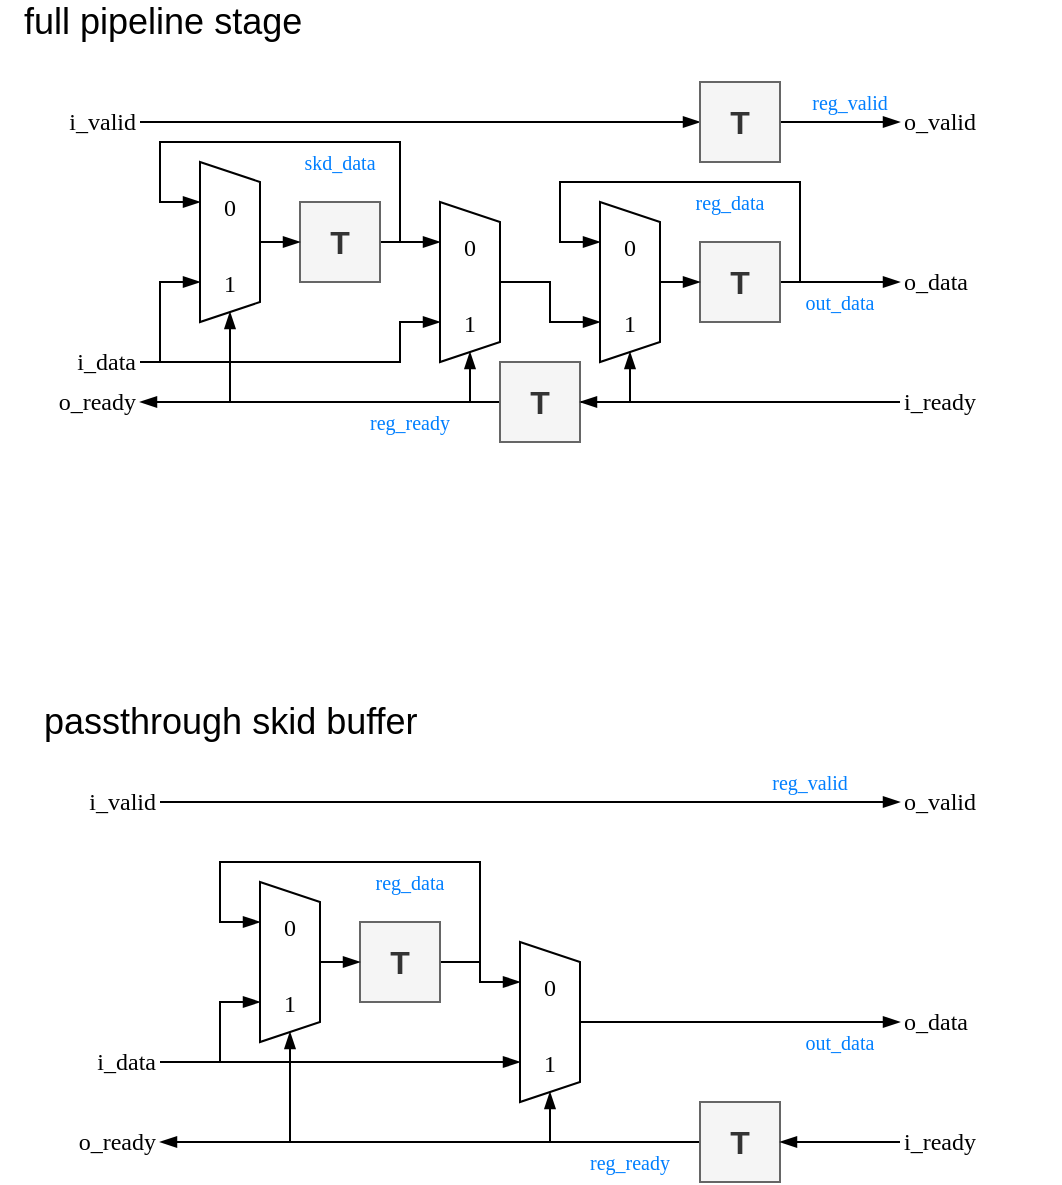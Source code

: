 <mxfile version="20.6.2" type="device"><diagram id="zX-huQHcJbhSJxKOUhc5" name="Page-1"><mxGraphModel dx="981" dy="608" grid="1" gridSize="10" guides="1" tooltips="1" connect="1" arrows="1" fold="1" page="1" pageScale="1" pageWidth="827" pageHeight="1169" math="0" shadow="0"><root><mxCell id="0"/><mxCell id="1" parent="0"/><mxCell id="LQBBKpXPM4I-AXH5A9s--18" style="edgeStyle=orthogonalEdgeStyle;rounded=0;orthogonalLoop=1;jettySize=auto;html=1;exitX=1;exitY=0.5;exitDx=0;exitDy=0;fontFamily=Lucida Console;fontSize=16;endArrow=blockThin;endFill=1;entryX=0.25;entryY=1;entryDx=0;entryDy=0;" parent="1" source="LQBBKpXPM4I-AXH5A9s--12" target="LQBBKpXPM4I-AXH5A9s--14" edge="1"><mxGeometry relative="1" as="geometry"><mxPoint x="370" y="90" as="targetPoint"/><Array as="points"><mxPoint x="480" y="150"/><mxPoint x="480" y="100"/><mxPoint x="360" y="100"/><mxPoint x="360" y="130"/></Array></mxGeometry></mxCell><mxCell id="LQBBKpXPM4I-AXH5A9s--21" style="edgeStyle=orthogonalEdgeStyle;rounded=0;orthogonalLoop=1;jettySize=auto;html=1;exitX=1;exitY=0.5;exitDx=0;exitDy=0;entryX=0;entryY=0.5;entryDx=0;entryDy=0;fontFamily=Lucida Console;fontSize=12;endArrow=blockThin;endFill=1;" parent="1" source="LQBBKpXPM4I-AXH5A9s--12" target="LQBBKpXPM4I-AXH5A9s--20" edge="1"><mxGeometry relative="1" as="geometry"/></mxCell><mxCell id="LQBBKpXPM4I-AXH5A9s--12" value="&lt;b&gt;&lt;font style=&quot;font-size: 16px;&quot;&gt;T&lt;/font&gt;&lt;/b&gt;" style="rounded=0;whiteSpace=wrap;html=1;fillColor=#f5f5f5;fontColor=#333333;strokeColor=#666666;" parent="1" vertex="1"><mxGeometry x="430" y="130" width="40" height="40" as="geometry"/></mxCell><mxCell id="LQBBKpXPM4I-AXH5A9s--17" style="edgeStyle=orthogonalEdgeStyle;rounded=0;orthogonalLoop=1;jettySize=auto;html=1;exitX=1;exitY=0.5;exitDx=0;exitDy=0;entryX=0.75;entryY=1;entryDx=0;entryDy=0;fontFamily=Lucida Console;fontSize=16;endArrow=blockThin;endFill=1;" parent="1" source="LQBBKpXPM4I-AXH5A9s--13" target="YEiwJ2XpmWJcQByAMYV8-38" edge="1"><mxGeometry relative="1" as="geometry"><Array as="points"><mxPoint x="280" y="190"/><mxPoint x="280" y="170"/></Array></mxGeometry></mxCell><mxCell id="_4yA-Y_6Vg-OLldqrmby-5" style="edgeStyle=orthogonalEdgeStyle;rounded=0;orthogonalLoop=1;jettySize=auto;html=1;exitX=1;exitY=0.5;exitDx=0;exitDy=0;entryX=0.75;entryY=1;entryDx=0;entryDy=0;endArrow=blockThin;endFill=1;" edge="1" parent="1" source="LQBBKpXPM4I-AXH5A9s--13" target="_4yA-Y_6Vg-OLldqrmby-1"><mxGeometry relative="1" as="geometry"><Array as="points"><mxPoint x="160" y="190"/><mxPoint x="160" y="150"/></Array></mxGeometry></mxCell><mxCell id="LQBBKpXPM4I-AXH5A9s--13" value="&lt;font face=&quot;Lucida Console&quot;&gt;i_data&lt;/font&gt;" style="text;html=1;strokeColor=none;fillColor=none;align=right;verticalAlign=middle;whiteSpace=wrap;rounded=0;" parent="1" vertex="1"><mxGeometry x="80" y="180" width="70" height="20" as="geometry"/></mxCell><mxCell id="LQBBKpXPM4I-AXH5A9s--15" style="edgeStyle=orthogonalEdgeStyle;rounded=0;orthogonalLoop=1;jettySize=auto;html=1;exitX=0.5;exitY=0;exitDx=0;exitDy=0;entryX=0;entryY=0.5;entryDx=0;entryDy=0;fontFamily=Lucida Console;fontSize=16;endArrow=blockThin;endFill=1;" parent="1" source="LQBBKpXPM4I-AXH5A9s--14" target="LQBBKpXPM4I-AXH5A9s--12" edge="1"><mxGeometry relative="1" as="geometry"/></mxCell><mxCell id="LQBBKpXPM4I-AXH5A9s--14" value="&lt;font style=&quot;font-size: 12px;&quot;&gt;0&lt;br&gt;&lt;br&gt;1&lt;/font&gt;" style="shape=trapezoid;perimeter=trapezoidPerimeter;whiteSpace=wrap;html=1;fixedSize=1;fontFamily=Lucida Console;fontSize=16;direction=south;size=10;" parent="1" vertex="1"><mxGeometry x="380" y="110" width="30" height="80" as="geometry"/></mxCell><mxCell id="LQBBKpXPM4I-AXH5A9s--25" style="edgeStyle=orthogonalEdgeStyle;rounded=0;orthogonalLoop=1;jettySize=auto;html=1;exitX=0;exitY=0.5;exitDx=0;exitDy=0;entryX=1;entryY=0.5;entryDx=0;entryDy=0;fontFamily=Lucida Console;fontSize=12;endArrow=blockThin;endFill=1;" parent="1" source="LQBBKpXPM4I-AXH5A9s--19" target="LQBBKpXPM4I-AXH5A9s--24" edge="1"><mxGeometry relative="1" as="geometry"/></mxCell><mxCell id="LQBBKpXPM4I-AXH5A9s--26" style="edgeStyle=orthogonalEdgeStyle;rounded=0;orthogonalLoop=1;jettySize=auto;html=1;exitX=1;exitY=0.5;exitDx=0;exitDy=0;fontFamily=Lucida Console;fontSize=12;endArrow=blockThin;endFill=1;entryX=1;entryY=0.5;entryDx=0;entryDy=0;" parent="1" source="LQBBKpXPM4I-AXH5A9s--19" target="LQBBKpXPM4I-AXH5A9s--14" edge="1"><mxGeometry relative="1" as="geometry"><mxPoint x="300" y="185" as="targetPoint"/><Array as="points"><mxPoint x="395" y="210"/></Array></mxGeometry></mxCell><mxCell id="YEiwJ2XpmWJcQByAMYV8-40" style="edgeStyle=orthogonalEdgeStyle;rounded=0;orthogonalLoop=1;jettySize=auto;html=1;exitX=0;exitY=0.5;exitDx=0;exitDy=0;entryX=1;entryY=0.5;entryDx=0;entryDy=0;fontSize=18;endArrow=blockThin;endFill=1;" parent="1" source="LQBBKpXPM4I-AXH5A9s--19" target="YEiwJ2XpmWJcQByAMYV8-38" edge="1"><mxGeometry relative="1" as="geometry"/></mxCell><mxCell id="_4yA-Y_6Vg-OLldqrmby-6" style="edgeStyle=orthogonalEdgeStyle;rounded=0;orthogonalLoop=1;jettySize=auto;html=1;exitX=0;exitY=0.5;exitDx=0;exitDy=0;endArrow=blockThin;endFill=1;" edge="1" parent="1" source="LQBBKpXPM4I-AXH5A9s--19" target="_4yA-Y_6Vg-OLldqrmby-1"><mxGeometry relative="1" as="geometry"/></mxCell><mxCell id="LQBBKpXPM4I-AXH5A9s--19" value="&lt;b&gt;&lt;font style=&quot;font-size: 16px;&quot;&gt;T&lt;/font&gt;&lt;/b&gt;" style="rounded=0;whiteSpace=wrap;html=1;fillColor=#f5f5f5;fontColor=#333333;strokeColor=#666666;" parent="1" vertex="1"><mxGeometry x="330" y="190" width="40" height="40" as="geometry"/></mxCell><mxCell id="LQBBKpXPM4I-AXH5A9s--20" value="&lt;font face=&quot;Lucida Console&quot;&gt;o_data&lt;/font&gt;" style="text;html=1;strokeColor=none;fillColor=none;align=left;verticalAlign=middle;whiteSpace=wrap;rounded=0;" parent="1" vertex="1"><mxGeometry x="530" y="140" width="80" height="20" as="geometry"/></mxCell><mxCell id="LQBBKpXPM4I-AXH5A9s--23" style="edgeStyle=orthogonalEdgeStyle;rounded=0;orthogonalLoop=1;jettySize=auto;html=1;exitX=0;exitY=0.5;exitDx=0;exitDy=0;entryX=1;entryY=0.5;entryDx=0;entryDy=0;fontFamily=Lucida Console;fontSize=12;endArrow=blockThin;endFill=1;" parent="1" source="LQBBKpXPM4I-AXH5A9s--22" target="LQBBKpXPM4I-AXH5A9s--19" edge="1"><mxGeometry relative="1" as="geometry"/></mxCell><mxCell id="LQBBKpXPM4I-AXH5A9s--22" value="&lt;font face=&quot;Lucida Console&quot;&gt;i_ready&lt;/font&gt;" style="text;html=1;strokeColor=none;fillColor=none;align=left;verticalAlign=middle;whiteSpace=wrap;rounded=0;" parent="1" vertex="1"><mxGeometry x="530" y="200" width="80" height="20" as="geometry"/></mxCell><mxCell id="LQBBKpXPM4I-AXH5A9s--24" value="&lt;font face=&quot;Lucida Console&quot;&gt;o_ready&lt;/font&gt;" style="text;html=1;strokeColor=none;fillColor=none;align=right;verticalAlign=middle;whiteSpace=wrap;rounded=0;" parent="1" vertex="1"><mxGeometry x="80" y="200" width="70" height="20" as="geometry"/></mxCell><mxCell id="LQBBKpXPM4I-AXH5A9s--39" style="edgeStyle=orthogonalEdgeStyle;rounded=0;orthogonalLoop=1;jettySize=auto;html=1;exitX=1;exitY=0.5;exitDx=0;exitDy=0;fontFamily=Lucida Console;fontSize=12;endArrow=blockThin;endFill=1;" parent="1" source="LQBBKpXPM4I-AXH5A9s--35" target="LQBBKpXPM4I-AXH5A9s--38" edge="1"><mxGeometry relative="1" as="geometry"/></mxCell><mxCell id="LQBBKpXPM4I-AXH5A9s--35" value="&lt;font face=&quot;Lucida Console&quot;&gt;i_valid&lt;/font&gt;" style="text;html=1;strokeColor=none;fillColor=none;align=right;verticalAlign=middle;whiteSpace=wrap;rounded=0;" parent="1" vertex="1"><mxGeometry x="80" y="60" width="70" height="20" as="geometry"/></mxCell><mxCell id="LQBBKpXPM4I-AXH5A9s--36" value="&lt;font face=&quot;Lucida Console&quot;&gt;o_valid&lt;/font&gt;" style="text;html=1;strokeColor=none;fillColor=none;align=left;verticalAlign=middle;whiteSpace=wrap;rounded=0;" parent="1" vertex="1"><mxGeometry x="530" y="60" width="80" height="20" as="geometry"/></mxCell><mxCell id="LQBBKpXPM4I-AXH5A9s--40" style="edgeStyle=orthogonalEdgeStyle;rounded=0;orthogonalLoop=1;jettySize=auto;html=1;exitX=1;exitY=0.5;exitDx=0;exitDy=0;entryX=0;entryY=0.5;entryDx=0;entryDy=0;fontFamily=Lucida Console;fontSize=12;endArrow=blockThin;endFill=1;" parent="1" source="LQBBKpXPM4I-AXH5A9s--38" target="LQBBKpXPM4I-AXH5A9s--36" edge="1"><mxGeometry relative="1" as="geometry"/></mxCell><mxCell id="LQBBKpXPM4I-AXH5A9s--38" value="&lt;b&gt;&lt;font style=&quot;font-size: 16px;&quot;&gt;T&lt;/font&gt;&lt;/b&gt;" style="rounded=0;whiteSpace=wrap;html=1;fillColor=#f5f5f5;fontColor=#333333;strokeColor=#666666;" parent="1" vertex="1"><mxGeometry x="430" y="50" width="40" height="40" as="geometry"/></mxCell><mxCell id="LQBBKpXPM4I-AXH5A9s--74" style="edgeStyle=orthogonalEdgeStyle;rounded=0;orthogonalLoop=1;jettySize=auto;html=1;exitX=1;exitY=0.5;exitDx=0;exitDy=0;entryX=0.75;entryY=1;entryDx=0;entryDy=0;fontFamily=Lucida Console;fontSize=12;endArrow=blockThin;endFill=1;" parent="1" source="LQBBKpXPM4I-AXH5A9s--69" target="LQBBKpXPM4I-AXH5A9s--80" edge="1"><mxGeometry relative="1" as="geometry"><mxPoint x="200" y="540" as="targetPoint"/></mxGeometry></mxCell><mxCell id="LQBBKpXPM4I-AXH5A9s--89" style="edgeStyle=orthogonalEdgeStyle;rounded=0;orthogonalLoop=1;jettySize=auto;html=1;exitX=1;exitY=0.5;exitDx=0;exitDy=0;entryX=0.75;entryY=1;entryDx=0;entryDy=0;fontFamily=Lucida Console;fontSize=12;endArrow=blockThin;endFill=1;" parent="1" source="LQBBKpXPM4I-AXH5A9s--69" target="LQBBKpXPM4I-AXH5A9s--85" edge="1"><mxGeometry relative="1" as="geometry"><Array as="points"><mxPoint x="190" y="540"/><mxPoint x="190" y="510"/></Array></mxGeometry></mxCell><mxCell id="LQBBKpXPM4I-AXH5A9s--69" value="&lt;span style=&quot;font-family: &amp;quot;Lucida Console&amp;quot;;&quot;&gt;i_data&lt;/span&gt;" style="text;html=1;strokeColor=none;fillColor=none;align=right;verticalAlign=middle;whiteSpace=wrap;rounded=0;" parent="1" vertex="1"><mxGeometry x="90" y="530" width="70" height="20" as="geometry"/></mxCell><mxCell id="LQBBKpXPM4I-AXH5A9s--75" style="edgeStyle=orthogonalEdgeStyle;rounded=0;orthogonalLoop=1;jettySize=auto;html=1;exitX=0;exitY=0.5;exitDx=0;exitDy=0;entryX=1;entryY=0.5;entryDx=0;entryDy=0;fontFamily=Lucida Console;fontSize=12;endArrow=blockThin;endFill=1;" parent="1" source="LQBBKpXPM4I-AXH5A9s--76" target="LQBBKpXPM4I-AXH5A9s--79" edge="1"><mxGeometry relative="1" as="geometry"/></mxCell><mxCell id="LQBBKpXPM4I-AXH5A9s--90" style="edgeStyle=orthogonalEdgeStyle;rounded=0;orthogonalLoop=1;jettySize=auto;html=1;exitX=0;exitY=0.5;exitDx=0;exitDy=0;fontFamily=Lucida Console;fontSize=12;endArrow=blockThin;endFill=1;" parent="1" source="LQBBKpXPM4I-AXH5A9s--76" target="LQBBKpXPM4I-AXH5A9s--85" edge="1"><mxGeometry relative="1" as="geometry"/></mxCell><mxCell id="LQBBKpXPM4I-AXH5A9s--101" style="edgeStyle=orthogonalEdgeStyle;rounded=0;orthogonalLoop=1;jettySize=auto;html=1;exitX=0;exitY=0.5;exitDx=0;exitDy=0;entryX=1;entryY=0.5;entryDx=0;entryDy=0;fontFamily=Lucida Console;fontSize=12;endArrow=blockThin;endFill=1;" parent="1" source="LQBBKpXPM4I-AXH5A9s--76" target="LQBBKpXPM4I-AXH5A9s--80" edge="1"><mxGeometry relative="1" as="geometry"><Array as="points"><mxPoint x="355" y="580"/></Array></mxGeometry></mxCell><mxCell id="LQBBKpXPM4I-AXH5A9s--76" value="&lt;b&gt;&lt;font style=&quot;font-size: 16px;&quot;&gt;T&lt;/font&gt;&lt;/b&gt;" style="rounded=0;whiteSpace=wrap;html=1;fillColor=#f5f5f5;fontColor=#333333;strokeColor=#666666;" parent="1" vertex="1"><mxGeometry x="430" y="560" width="40" height="40" as="geometry"/></mxCell><mxCell id="LQBBKpXPM4I-AXH5A9s--77" style="edgeStyle=orthogonalEdgeStyle;rounded=0;orthogonalLoop=1;jettySize=auto;html=1;exitX=0;exitY=0.5;exitDx=0;exitDy=0;entryX=1;entryY=0.5;entryDx=0;entryDy=0;fontFamily=Lucida Console;fontSize=12;endArrow=blockThin;endFill=1;" parent="1" source="LQBBKpXPM4I-AXH5A9s--78" target="LQBBKpXPM4I-AXH5A9s--76" edge="1"><mxGeometry relative="1" as="geometry"><mxPoint x="530" y="580" as="sourcePoint"/><mxPoint x="510" y="580" as="targetPoint"/></mxGeometry></mxCell><mxCell id="LQBBKpXPM4I-AXH5A9s--78" value="&lt;span style=&quot;font-family: &amp;quot;Lucida Console&amp;quot;;&quot;&gt;i_ready&lt;/span&gt;" style="text;html=1;strokeColor=none;fillColor=none;align=left;verticalAlign=middle;whiteSpace=wrap;rounded=0;" parent="1" vertex="1"><mxGeometry x="530" y="570" width="80" height="20" as="geometry"/></mxCell><mxCell id="LQBBKpXPM4I-AXH5A9s--79" value="&lt;span style=&quot;font-family: &amp;quot;Lucida Console&amp;quot;;&quot;&gt;o_ready&lt;/span&gt;" style="text;html=1;strokeColor=none;fillColor=none;align=right;verticalAlign=middle;whiteSpace=wrap;rounded=0;" parent="1" vertex="1"><mxGeometry x="90" y="570" width="70" height="20" as="geometry"/></mxCell><mxCell id="LQBBKpXPM4I-AXH5A9s--94" style="edgeStyle=orthogonalEdgeStyle;rounded=0;orthogonalLoop=1;jettySize=auto;html=1;exitX=0.5;exitY=0;exitDx=0;exitDy=0;entryX=0;entryY=0.5;entryDx=0;entryDy=0;fontFamily=Lucida Console;fontSize=12;endArrow=blockThin;endFill=1;" parent="1" source="LQBBKpXPM4I-AXH5A9s--80" target="LQBBKpXPM4I-AXH5A9s--93" edge="1"><mxGeometry relative="1" as="geometry"/></mxCell><mxCell id="LQBBKpXPM4I-AXH5A9s--80" value="&lt;font style=&quot;font-size: 12px;&quot;&gt;0&lt;br&gt;&lt;br&gt;1&lt;/font&gt;" style="shape=trapezoid;perimeter=trapezoidPerimeter;whiteSpace=wrap;html=1;fixedSize=1;fontFamily=Lucida Console;fontSize=16;direction=south;size=10;" parent="1" vertex="1"><mxGeometry x="340" y="480" width="30" height="80" as="geometry"/></mxCell><mxCell id="LQBBKpXPM4I-AXH5A9s--88" style="edgeStyle=orthogonalEdgeStyle;rounded=0;orthogonalLoop=1;jettySize=auto;html=1;exitX=1;exitY=0.5;exitDx=0;exitDy=0;entryX=0.25;entryY=1;entryDx=0;entryDy=0;fontFamily=Lucida Console;fontSize=12;endArrow=blockThin;endFill=1;" parent="1" source="LQBBKpXPM4I-AXH5A9s--81" target="LQBBKpXPM4I-AXH5A9s--85" edge="1"><mxGeometry relative="1" as="geometry"><Array as="points"><mxPoint x="320" y="490"/><mxPoint x="320" y="440"/><mxPoint x="190" y="440"/><mxPoint x="190" y="470"/></Array></mxGeometry></mxCell><mxCell id="LQBBKpXPM4I-AXH5A9s--92" style="edgeStyle=orthogonalEdgeStyle;rounded=0;orthogonalLoop=1;jettySize=auto;html=1;exitX=1;exitY=0.5;exitDx=0;exitDy=0;entryX=0.25;entryY=1;entryDx=0;entryDy=0;fontFamily=Lucida Console;fontSize=12;endArrow=blockThin;endFill=1;" parent="1" source="LQBBKpXPM4I-AXH5A9s--81" target="LQBBKpXPM4I-AXH5A9s--80" edge="1"><mxGeometry relative="1" as="geometry"><mxPoint x="340" y="510" as="targetPoint"/></mxGeometry></mxCell><mxCell id="LQBBKpXPM4I-AXH5A9s--81" value="&lt;b&gt;&lt;font style=&quot;font-size: 16px;&quot;&gt;T&lt;/font&gt;&lt;/b&gt;" style="rounded=0;whiteSpace=wrap;html=1;fillColor=#f5f5f5;fontColor=#333333;strokeColor=#666666;" parent="1" vertex="1"><mxGeometry x="260" y="470" width="40" height="40" as="geometry"/></mxCell><mxCell id="LQBBKpXPM4I-AXH5A9s--87" style="edgeStyle=orthogonalEdgeStyle;rounded=0;orthogonalLoop=1;jettySize=auto;html=1;exitX=0.5;exitY=0;exitDx=0;exitDy=0;entryX=0;entryY=0.5;entryDx=0;entryDy=0;fontFamily=Lucida Console;fontSize=12;endArrow=blockThin;endFill=1;" parent="1" source="LQBBKpXPM4I-AXH5A9s--85" target="LQBBKpXPM4I-AXH5A9s--81" edge="1"><mxGeometry relative="1" as="geometry"/></mxCell><mxCell id="LQBBKpXPM4I-AXH5A9s--85" value="&lt;font style=&quot;font-size: 12px;&quot;&gt;0&lt;br&gt;&lt;br&gt;1&lt;/font&gt;" style="shape=trapezoid;perimeter=trapezoidPerimeter;whiteSpace=wrap;html=1;fixedSize=1;fontFamily=Lucida Console;fontSize=16;direction=south;size=10;" parent="1" vertex="1"><mxGeometry x="210" y="450" width="30" height="80" as="geometry"/></mxCell><mxCell id="LQBBKpXPM4I-AXH5A9s--93" value="&lt;span style=&quot;font-family: &amp;quot;Lucida Console&amp;quot;;&quot;&gt;o_data&lt;/span&gt;" style="text;html=1;strokeColor=none;fillColor=none;align=left;verticalAlign=middle;whiteSpace=wrap;rounded=0;" parent="1" vertex="1"><mxGeometry x="530" y="510" width="80" height="20" as="geometry"/></mxCell><mxCell id="LQBBKpXPM4I-AXH5A9s--95" style="edgeStyle=orthogonalEdgeStyle;rounded=0;orthogonalLoop=1;jettySize=auto;html=1;exitX=1;exitY=0.5;exitDx=0;exitDy=0;fontFamily=Lucida Console;fontSize=12;endArrow=blockThin;endFill=1;entryX=0;entryY=0.5;entryDx=0;entryDy=0;" parent="1" source="LQBBKpXPM4I-AXH5A9s--96" target="LQBBKpXPM4I-AXH5A9s--97" edge="1"><mxGeometry relative="1" as="geometry"><mxPoint x="340" y="410" as="targetPoint"/></mxGeometry></mxCell><mxCell id="LQBBKpXPM4I-AXH5A9s--96" value="&lt;span style=&quot;font-family: &amp;quot;Lucida Console&amp;quot;;&quot;&gt;i_valid&lt;/span&gt;" style="text;html=1;strokeColor=none;fillColor=none;align=right;verticalAlign=middle;whiteSpace=wrap;rounded=0;" parent="1" vertex="1"><mxGeometry x="90" y="400" width="70" height="20" as="geometry"/></mxCell><mxCell id="LQBBKpXPM4I-AXH5A9s--97" value="&lt;span style=&quot;font-family: &amp;quot;Lucida Console&amp;quot;;&quot;&gt;o_valid&lt;/span&gt;" style="text;html=1;strokeColor=none;fillColor=none;align=left;verticalAlign=middle;whiteSpace=wrap;rounded=0;" parent="1" vertex="1"><mxGeometry x="530" y="400" width="80" height="20" as="geometry"/></mxCell><mxCell id="LQBBKpXPM4I-AXH5A9s--103" value="&lt;font color=&quot;#007fff&quot; style=&quot;font-size: 10px;&quot; face=&quot;Lucida Console&quot;&gt;reg_ready&lt;/font&gt;" style="text;html=1;strokeColor=none;fillColor=none;align=center;verticalAlign=middle;whiteSpace=wrap;rounded=0;" parent="1" vertex="1"><mxGeometry x="250" y="210" width="70" height="20" as="geometry"/></mxCell><mxCell id="LQBBKpXPM4I-AXH5A9s--104" value="&lt;font color=&quot;#007fff&quot; style=&quot;font-size: 10px;&quot; face=&quot;Lucida Console&quot;&gt;reg_valid&lt;/font&gt;" style="text;html=1;strokeColor=none;fillColor=none;align=center;verticalAlign=middle;whiteSpace=wrap;rounded=0;" parent="1" vertex="1"><mxGeometry x="470" y="50" width="70" height="20" as="geometry"/></mxCell><mxCell id="LQBBKpXPM4I-AXH5A9s--105" value="&lt;font color=&quot;#007fff&quot; style=&quot;font-size: 10px;&quot; face=&quot;Lucida Console&quot;&gt;reg_data&lt;/font&gt;" style="text;html=1;strokeColor=none;fillColor=none;align=center;verticalAlign=middle;whiteSpace=wrap;rounded=0;" parent="1" vertex="1"><mxGeometry x="410" y="100" width="70" height="20" as="geometry"/></mxCell><mxCell id="LQBBKpXPM4I-AXH5A9s--106" value="&lt;font color=&quot;#007fff&quot; style=&quot;font-size: 10px;&quot; face=&quot;Lucida Console&quot;&gt;reg_data&lt;/font&gt;" style="text;html=1;strokeColor=none;fillColor=none;align=center;verticalAlign=middle;whiteSpace=wrap;rounded=0;" parent="1" vertex="1"><mxGeometry x="250" y="440" width="70" height="20" as="geometry"/></mxCell><mxCell id="LQBBKpXPM4I-AXH5A9s--107" value="&lt;font color=&quot;#007fff&quot; style=&quot;font-size: 10px;&quot; face=&quot;Lucida Console&quot;&gt;reg_valid&lt;/font&gt;" style="text;html=1;strokeColor=none;fillColor=none;align=center;verticalAlign=middle;whiteSpace=wrap;rounded=0;" parent="1" vertex="1"><mxGeometry x="450" y="390" width="70" height="20" as="geometry"/></mxCell><mxCell id="LQBBKpXPM4I-AXH5A9s--108" value="&lt;font color=&quot;#007fff&quot; style=&quot;font-size: 10px;&quot; face=&quot;Lucida Console&quot;&gt;reg_ready&lt;/font&gt;" style="text;html=1;strokeColor=none;fillColor=none;align=center;verticalAlign=middle;whiteSpace=wrap;rounded=0;" parent="1" vertex="1"><mxGeometry x="360" y="580" width="70" height="20" as="geometry"/></mxCell><mxCell id="LQBBKpXPM4I-AXH5A9s--109" value="&lt;font color=&quot;#007fff&quot; style=&quot;font-size: 10px;&quot; face=&quot;Lucida Console&quot;&gt;out_data&lt;/font&gt;" style="text;html=1;strokeColor=none;fillColor=none;align=center;verticalAlign=middle;whiteSpace=wrap;rounded=0;" parent="1" vertex="1"><mxGeometry x="470" y="150" width="60" height="20" as="geometry"/></mxCell><mxCell id="LQBBKpXPM4I-AXH5A9s--110" value="&lt;font color=&quot;#007fff&quot; style=&quot;font-size: 10px;&quot; face=&quot;Lucida Console&quot;&gt;out_data&lt;/font&gt;" style="text;html=1;strokeColor=none;fillColor=none;align=center;verticalAlign=middle;whiteSpace=wrap;rounded=0;" parent="1" vertex="1"><mxGeometry x="470" y="520" width="60" height="20" as="geometry"/></mxCell><mxCell id="YEiwJ2XpmWJcQByAMYV8-41" style="edgeStyle=orthogonalEdgeStyle;rounded=0;orthogonalLoop=1;jettySize=auto;html=1;exitX=1;exitY=0.5;exitDx=0;exitDy=0;entryX=0.25;entryY=1;entryDx=0;entryDy=0;fontSize=18;endArrow=blockThin;endFill=1;" parent="1" source="YEiwJ2XpmWJcQByAMYV8-32" target="YEiwJ2XpmWJcQByAMYV8-38" edge="1"><mxGeometry relative="1" as="geometry"/></mxCell><mxCell id="_4yA-Y_6Vg-OLldqrmby-3" style="edgeStyle=orthogonalEdgeStyle;rounded=0;orthogonalLoop=1;jettySize=auto;html=1;exitX=1;exitY=0.5;exitDx=0;exitDy=0;entryX=0.25;entryY=1;entryDx=0;entryDy=0;endArrow=blockThin;endFill=1;" edge="1" parent="1" source="YEiwJ2XpmWJcQByAMYV8-32" target="_4yA-Y_6Vg-OLldqrmby-1"><mxGeometry relative="1" as="geometry"><Array as="points"><mxPoint x="280" y="130"/><mxPoint x="280" y="80"/><mxPoint x="160" y="80"/><mxPoint x="160" y="110"/></Array></mxGeometry></mxCell><mxCell id="YEiwJ2XpmWJcQByAMYV8-32" value="&lt;b&gt;&lt;font style=&quot;font-size: 16px;&quot;&gt;T&lt;/font&gt;&lt;/b&gt;" style="rounded=0;whiteSpace=wrap;html=1;fillColor=#f5f5f5;fontColor=#333333;strokeColor=#666666;" parent="1" vertex="1"><mxGeometry x="230" y="110" width="40" height="40" as="geometry"/></mxCell><mxCell id="YEiwJ2XpmWJcQByAMYV8-33" value="&lt;font style=&quot;font-size: 18px;&quot;&gt;passthrough skid buffer&lt;/font&gt;" style="text;html=1;strokeColor=none;fillColor=none;align=left;verticalAlign=middle;whiteSpace=wrap;rounded=0;" parent="1" vertex="1"><mxGeometry x="100" y="360" width="260" height="20" as="geometry"/></mxCell><mxCell id="YEiwJ2XpmWJcQByAMYV8-34" value="&lt;font style=&quot;font-size: 18px;&quot;&gt;full pipeline stage&lt;/font&gt;" style="text;html=1;strokeColor=none;fillColor=none;align=left;verticalAlign=middle;whiteSpace=wrap;rounded=0;" parent="1" vertex="1"><mxGeometry x="90" y="10" width="260" height="20" as="geometry"/></mxCell><mxCell id="YEiwJ2XpmWJcQByAMYV8-39" style="edgeStyle=orthogonalEdgeStyle;rounded=0;orthogonalLoop=1;jettySize=auto;html=1;exitX=0.5;exitY=0;exitDx=0;exitDy=0;entryX=0.75;entryY=1;entryDx=0;entryDy=0;fontSize=18;endArrow=blockThin;endFill=1;" parent="1" source="YEiwJ2XpmWJcQByAMYV8-38" target="LQBBKpXPM4I-AXH5A9s--14" edge="1"><mxGeometry relative="1" as="geometry"/></mxCell><mxCell id="YEiwJ2XpmWJcQByAMYV8-38" value="&lt;font style=&quot;font-size: 12px;&quot;&gt;0&lt;br&gt;&lt;br&gt;1&lt;/font&gt;" style="shape=trapezoid;perimeter=trapezoidPerimeter;whiteSpace=wrap;html=1;fixedSize=1;fontFamily=Lucida Console;fontSize=16;direction=south;size=10;" parent="1" vertex="1"><mxGeometry x="300" y="110" width="30" height="80" as="geometry"/></mxCell><mxCell id="YEiwJ2XpmWJcQByAMYV8-42" value="&lt;font color=&quot;#007fff&quot; style=&quot;font-size: 10px;&quot; face=&quot;Lucida Console&quot;&gt;skd_data&lt;/font&gt;" style="text;html=1;strokeColor=none;fillColor=none;align=center;verticalAlign=middle;whiteSpace=wrap;rounded=0;" parent="1" vertex="1"><mxGeometry x="220" y="80" width="60" height="20" as="geometry"/></mxCell><mxCell id="_4yA-Y_6Vg-OLldqrmby-2" style="edgeStyle=orthogonalEdgeStyle;rounded=0;orthogonalLoop=1;jettySize=auto;html=1;exitX=0.5;exitY=0;exitDx=0;exitDy=0;entryX=0;entryY=0.5;entryDx=0;entryDy=0;endArrow=blockThin;endFill=1;" edge="1" parent="1" source="_4yA-Y_6Vg-OLldqrmby-1" target="YEiwJ2XpmWJcQByAMYV8-32"><mxGeometry relative="1" as="geometry"/></mxCell><mxCell id="_4yA-Y_6Vg-OLldqrmby-1" value="&lt;font style=&quot;font-size: 12px;&quot;&gt;0&lt;br&gt;&lt;br&gt;1&lt;/font&gt;" style="shape=trapezoid;perimeter=trapezoidPerimeter;whiteSpace=wrap;html=1;fixedSize=1;fontFamily=Lucida Console;fontSize=16;direction=south;size=10;" vertex="1" parent="1"><mxGeometry x="180" y="90" width="30" height="80" as="geometry"/></mxCell></root></mxGraphModel></diagram></mxfile>